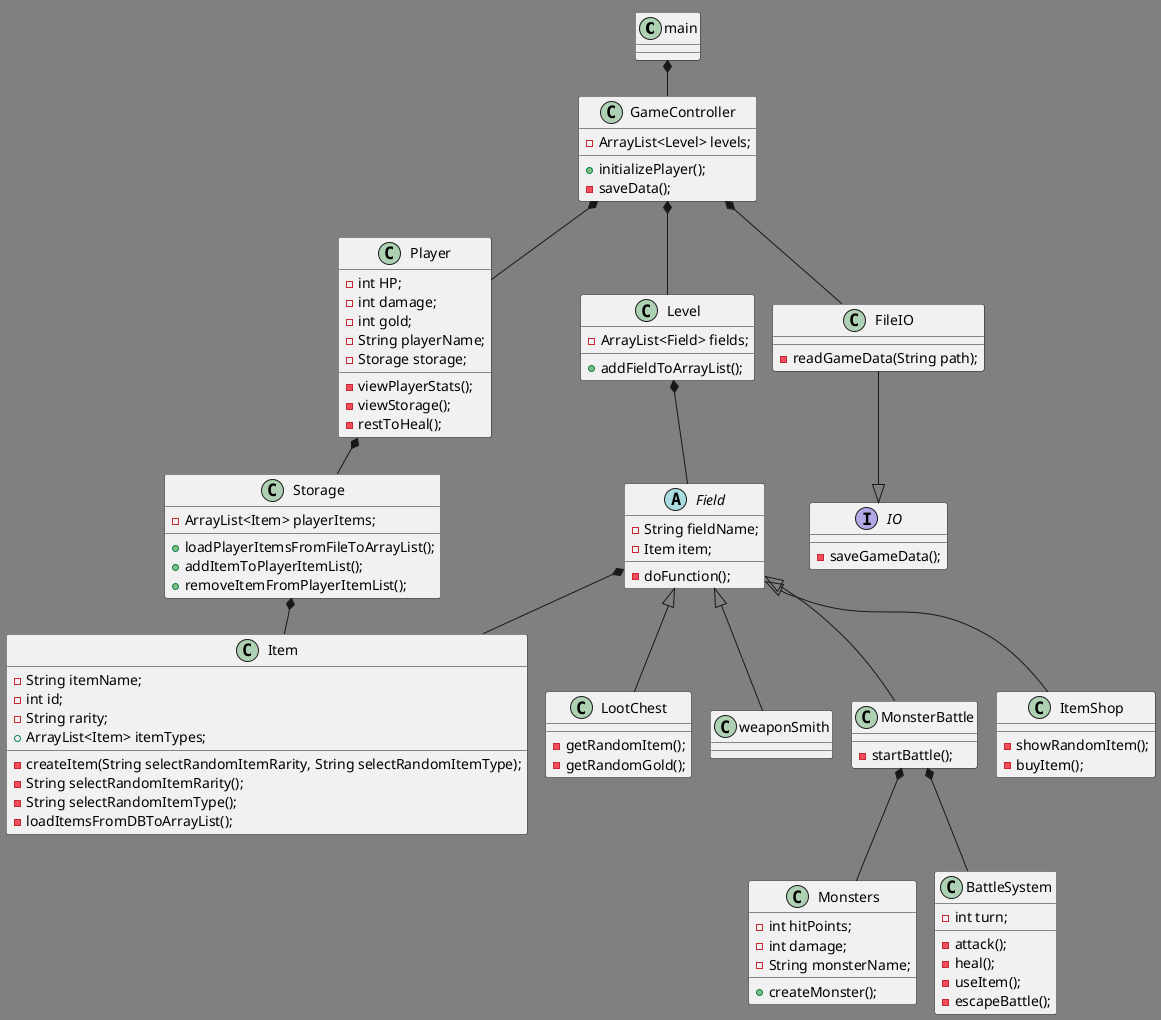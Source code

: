 @startuml
'https://plantuml.com/class-diagram

!pragma layout smetana


skinparam backgroundColor gray

class main {
}

class Player {
    - int HP;
    - int damage;
    - int gold;
    - String playerName;
    - Storage storage;

    - viewPlayerStats();
    - viewStorage();
    - restToHeal();
}

class Monsters {
    - int hitPoints;
    - int damage;
    - String monsterName;

    + createMonster();
}

class BattleSystem {
    - int turn;

    - attack();
    - heal();
    - useItem();
    - escapeBattle();
}

class GameController{
    - ArrayList<Level> levels;
    + initializePlayer();
    - saveData();

}

class Storage {
    - ArrayList<Item> playerItems;

    + loadPlayerItemsFromFileToArrayList();
    + addItemToPlayerItemList();
    + removeItemFromPlayerItemList();
}

class Level {
    - ArrayList<Field> fields;

    + addFieldToArrayList();
}

class Item {
    - String itemName;
    - int id;
    - String rarity;
    + ArrayList<Item> itemTypes;

    - createItem(String selectRandomItemRarity, String selectRandomItemType);
    - String selectRandomItemRarity();
    - String selectRandomItemType();
    - loadItemsFromDBToArrayList();
}

class LootChest {
    - getRandomItem();
    - getRandomGold();
}

abstract class Field {
    - String fieldName;
    - Item item;

    - doFunction();
}

class weaponSmith{
}

class MonsterBattle {

    - startBattle();
}

class ItemShop {
    - showRandomItem();
    - buyItem();
}

interface IO {
    - saveGameData();

}

class FileIO {
    - readGameData(String path);
}

main *-- GameController
GameController *-- Player
GameController *-- Level
Player *-- Storage
Storage *-- Item
Level *-- Field
Field <|-- ItemShop
Field <|-- LootChest
Field <|-- weaponSmith
Field <|-- MonsterBattle
GameController *-- FileIO
MonsterBattle *-- Monsters
MonsterBattle *-- BattleSystem

FileIO --|> IO
'Spørg om pilen fra IO vender rigtigt'

Field *-- Item

@enduml